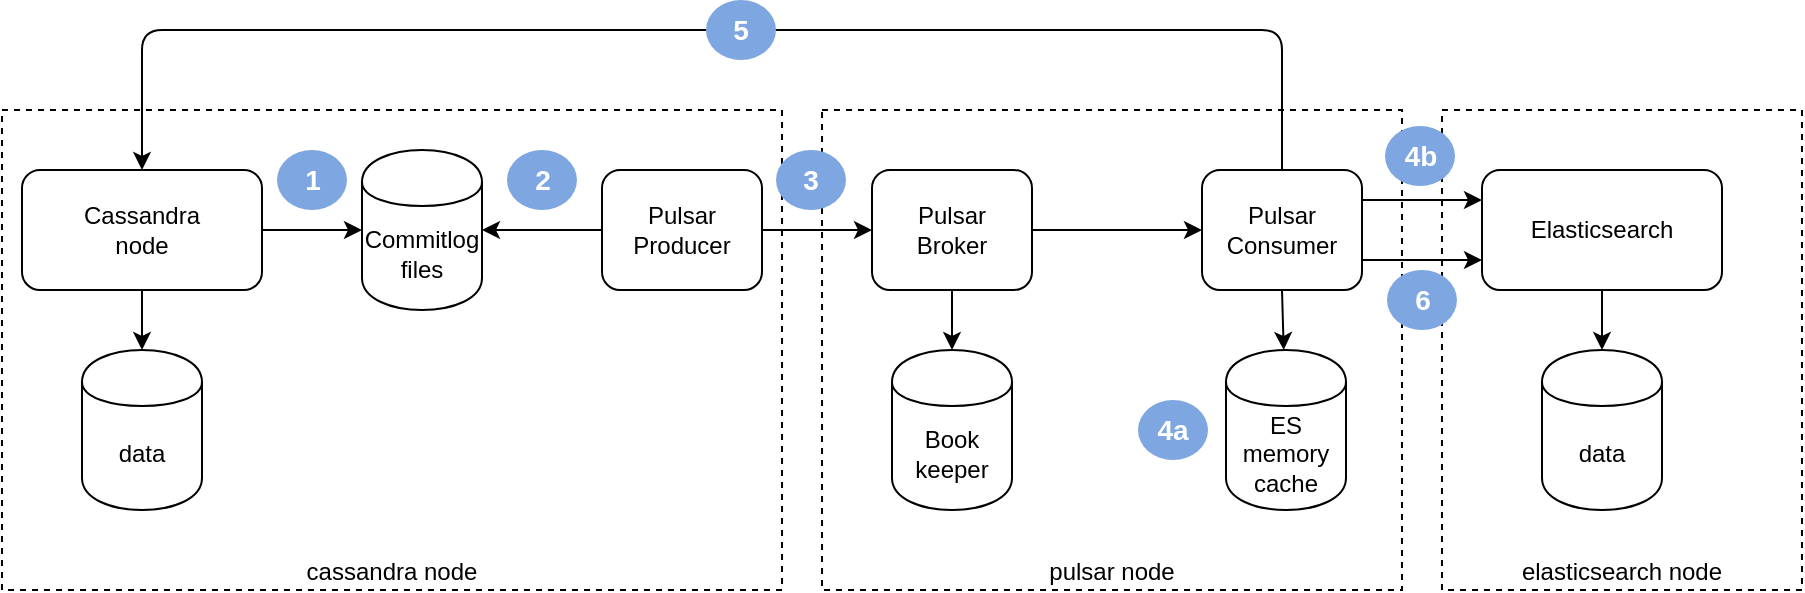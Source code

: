 <mxfile version="12.3.2" type="device" pages="1"><diagram id="8RoYKrttVGDzHe9TQ35s" name="Page-1"><mxGraphModel dx="1106" dy="790" grid="0" gridSize="10" guides="0" tooltips="1" connect="1" arrows="1" fold="1" page="1" pageScale="1" pageWidth="1169" pageHeight="827" math="0" shadow="0"><root><mxCell id="0"/><mxCell id="1" parent="0"/><mxCell id="6J3L-gsidI5SS3-pnTmU-35" value="elasticsearch node" style="rounded=0;whiteSpace=wrap;html=1;fillColor=none;dashed=1;verticalAlign=bottom;" vertex="1" parent="1"><mxGeometry x="820" y="160" width="180" height="240" as="geometry"/></mxCell><mxCell id="6J3L-gsidI5SS3-pnTmU-34" value="pulsar node" style="rounded=0;whiteSpace=wrap;html=1;fillColor=none;dashed=1;verticalAlign=bottom;" vertex="1" parent="1"><mxGeometry x="510" y="160" width="290" height="240" as="geometry"/></mxCell><mxCell id="6J3L-gsidI5SS3-pnTmU-33" value="cassandra node" style="rounded=0;whiteSpace=wrap;html=1;fillColor=none;dashed=1;verticalAlign=bottom;" vertex="1" parent="1"><mxGeometry x="100" y="160" width="390" height="240" as="geometry"/></mxCell><mxCell id="6J3L-gsidI5SS3-pnTmU-10" value="Cassandra&lt;br&gt;node" style="rounded=1;whiteSpace=wrap;html=1;" vertex="1" parent="1"><mxGeometry x="110" y="190" width="120" height="60" as="geometry"/></mxCell><mxCell id="6J3L-gsidI5SS3-pnTmU-11" value="Commitlog&lt;br&gt;files" style="shape=cylinder;whiteSpace=wrap;html=1;boundedLbl=1;backgroundOutline=1;" vertex="1" parent="1"><mxGeometry x="280" y="180" width="60" height="80" as="geometry"/></mxCell><mxCell id="6J3L-gsidI5SS3-pnTmU-12" value="Pulsar Producer" style="rounded=1;whiteSpace=wrap;html=1;" vertex="1" parent="1"><mxGeometry x="400" y="190" width="80" height="60" as="geometry"/></mxCell><mxCell id="6J3L-gsidI5SS3-pnTmU-13" value="Pulsar &lt;br&gt;Broker" style="rounded=1;whiteSpace=wrap;html=1;" vertex="1" parent="1"><mxGeometry x="535" y="190" width="80" height="60" as="geometry"/></mxCell><mxCell id="6J3L-gsidI5SS3-pnTmU-14" value="Pulsar&lt;br&gt;Consumer" style="rounded=1;whiteSpace=wrap;html=1;" vertex="1" parent="1"><mxGeometry x="700" y="190" width="80" height="60" as="geometry"/></mxCell><mxCell id="6J3L-gsidI5SS3-pnTmU-15" value="Elasticsearch" style="rounded=1;whiteSpace=wrap;html=1;" vertex="1" parent="1"><mxGeometry x="840" y="190" width="120" height="60" as="geometry"/></mxCell><mxCell id="6J3L-gsidI5SS3-pnTmU-16" value="Book&lt;br&gt;keeper" style="shape=cylinder;whiteSpace=wrap;html=1;boundedLbl=1;backgroundOutline=1;" vertex="1" parent="1"><mxGeometry x="545" y="280" width="60" height="80" as="geometry"/></mxCell><mxCell id="6J3L-gsidI5SS3-pnTmU-17" value="data" style="shape=cylinder;whiteSpace=wrap;html=1;boundedLbl=1;backgroundOutline=1;" vertex="1" parent="1"><mxGeometry x="870" y="280" width="60" height="80" as="geometry"/></mxCell><mxCell id="6J3L-gsidI5SS3-pnTmU-18" value="data" style="shape=cylinder;whiteSpace=wrap;html=1;boundedLbl=1;backgroundOutline=1;" vertex="1" parent="1"><mxGeometry x="140" y="280" width="60" height="80" as="geometry"/></mxCell><mxCell id="6J3L-gsidI5SS3-pnTmU-19" value="" style="endArrow=classic;html=1;exitX=0.5;exitY=1;exitDx=0;exitDy=0;entryX=0.5;entryY=0;entryDx=0;entryDy=0;" edge="1" parent="1" source="6J3L-gsidI5SS3-pnTmU-10" target="6J3L-gsidI5SS3-pnTmU-18"><mxGeometry width="50" height="50" relative="1" as="geometry"><mxPoint x="210" y="310" as="sourcePoint"/><mxPoint x="260" y="260" as="targetPoint"/></mxGeometry></mxCell><mxCell id="6J3L-gsidI5SS3-pnTmU-20" value="" style="endArrow=classic;html=1;exitX=1;exitY=0.5;exitDx=0;exitDy=0;entryX=0;entryY=0.5;entryDx=0;entryDy=0;" edge="1" parent="1" source="6J3L-gsidI5SS3-pnTmU-10" target="6J3L-gsidI5SS3-pnTmU-11"><mxGeometry width="50" height="50" relative="1" as="geometry"><mxPoint x="180" y="260" as="sourcePoint"/><mxPoint x="180" y="290" as="targetPoint"/></mxGeometry></mxCell><mxCell id="6J3L-gsidI5SS3-pnTmU-22" value="" style="endArrow=classic;html=1;exitX=0;exitY=0.5;exitDx=0;exitDy=0;" edge="1" parent="1" source="6J3L-gsidI5SS3-pnTmU-12" target="6J3L-gsidI5SS3-pnTmU-11"><mxGeometry width="50" height="50" relative="1" as="geometry"><mxPoint x="390" y="350" as="sourcePoint"/><mxPoint x="440" y="300" as="targetPoint"/></mxGeometry></mxCell><mxCell id="6J3L-gsidI5SS3-pnTmU-23" value="" style="endArrow=classic;html=1;exitX=1;exitY=0.5;exitDx=0;exitDy=0;entryX=0;entryY=0.5;entryDx=0;entryDy=0;" edge="1" parent="1" source="6J3L-gsidI5SS3-pnTmU-12" target="6J3L-gsidI5SS3-pnTmU-13"><mxGeometry width="50" height="50" relative="1" as="geometry"><mxPoint x="430" y="330" as="sourcePoint"/><mxPoint x="480" y="280" as="targetPoint"/></mxGeometry></mxCell><mxCell id="6J3L-gsidI5SS3-pnTmU-24" value="" style="endArrow=classic;html=1;exitX=0.5;exitY=1;exitDx=0;exitDy=0;" edge="1" parent="1" source="6J3L-gsidI5SS3-pnTmU-13" target="6J3L-gsidI5SS3-pnTmU-16"><mxGeometry width="50" height="50" relative="1" as="geometry"><mxPoint x="450" y="340" as="sourcePoint"/><mxPoint x="500" y="290" as="targetPoint"/></mxGeometry></mxCell><mxCell id="6J3L-gsidI5SS3-pnTmU-25" value="" style="endArrow=classic;html=1;exitX=1;exitY=0.5;exitDx=0;exitDy=0;entryX=0;entryY=0.5;entryDx=0;entryDy=0;" edge="1" parent="1" source="6J3L-gsidI5SS3-pnTmU-13" target="6J3L-gsidI5SS3-pnTmU-14"><mxGeometry width="50" height="50" relative="1" as="geometry"><mxPoint x="460" y="230" as="sourcePoint"/><mxPoint x="680" y="290" as="targetPoint"/></mxGeometry></mxCell><mxCell id="6J3L-gsidI5SS3-pnTmU-26" value="" style="endArrow=classic;html=1;exitX=1;exitY=0.25;exitDx=0;exitDy=0;entryX=0;entryY=0.25;entryDx=0;entryDy=0;" edge="1" parent="1" source="6J3L-gsidI5SS3-pnTmU-14" target="6J3L-gsidI5SS3-pnTmU-15"><mxGeometry width="50" height="50" relative="1" as="geometry"><mxPoint x="740" y="370" as="sourcePoint"/><mxPoint x="790" y="320" as="targetPoint"/></mxGeometry></mxCell><mxCell id="6J3L-gsidI5SS3-pnTmU-27" value="" style="endArrow=classic;html=1;exitX=0.5;exitY=0;exitDx=0;exitDy=0;entryX=0.5;entryY=0;entryDx=0;entryDy=0;" edge="1" parent="1" source="6J3L-gsidI5SS3-pnTmU-14" target="6J3L-gsidI5SS3-pnTmU-10"><mxGeometry width="50" height="50" relative="1" as="geometry"><mxPoint x="80" y="430" as="sourcePoint"/><mxPoint x="130" y="380" as="targetPoint"/><Array as="points"><mxPoint x="740" y="120"/><mxPoint x="170" y="120"/></Array></mxGeometry></mxCell><mxCell id="6J3L-gsidI5SS3-pnTmU-28" value="" style="endArrow=classic;html=1;exitX=1;exitY=0.75;exitDx=0;exitDy=0;entryX=0;entryY=0.75;entryDx=0;entryDy=0;" edge="1" parent="1" source="6J3L-gsidI5SS3-pnTmU-14" target="6J3L-gsidI5SS3-pnTmU-15"><mxGeometry width="50" height="50" relative="1" as="geometry"><mxPoint x="780" y="360" as="sourcePoint"/><mxPoint x="830" y="310" as="targetPoint"/></mxGeometry></mxCell><mxCell id="6J3L-gsidI5SS3-pnTmU-29" value="ES&lt;br&gt;memory&lt;br&gt;cache" style="shape=cylinder;whiteSpace=wrap;html=1;boundedLbl=1;backgroundOutline=1;" vertex="1" parent="1"><mxGeometry x="712" y="280" width="60" height="80" as="geometry"/></mxCell><mxCell id="6J3L-gsidI5SS3-pnTmU-30" value="" style="endArrow=classic;html=1;exitX=0.5;exitY=1;exitDx=0;exitDy=0;" edge="1" parent="1" source="6J3L-gsidI5SS3-pnTmU-14" target="6J3L-gsidI5SS3-pnTmU-29"><mxGeometry width="50" height="50" relative="1" as="geometry"><mxPoint x="780" y="420" as="sourcePoint"/><mxPoint x="830" y="370" as="targetPoint"/></mxGeometry></mxCell><mxCell id="6J3L-gsidI5SS3-pnTmU-31" value="" style="endArrow=classic;html=1;exitX=0.5;exitY=1;exitDx=0;exitDy=0;entryX=0.5;entryY=0;entryDx=0;entryDy=0;" edge="1" parent="1" source="6J3L-gsidI5SS3-pnTmU-15" target="6J3L-gsidI5SS3-pnTmU-17"><mxGeometry width="50" height="50" relative="1" as="geometry"><mxPoint x="830" y="420" as="sourcePoint"/><mxPoint x="880" y="370" as="targetPoint"/></mxGeometry></mxCell><mxCell id="6J3L-gsidI5SS3-pnTmU-36" value="1" style="ellipse;whiteSpace=wrap;html=1;dashed=1;fillColor=#7EA6E0;strokeColor=none;fontColor=#FFFFFF;fontStyle=1;fontSize=14;verticalAlign=middle;align=center;" vertex="1" parent="1"><mxGeometry x="237.5" y="180" width="35" height="30" as="geometry"/></mxCell><mxCell id="6J3L-gsidI5SS3-pnTmU-37" value="2" style="ellipse;whiteSpace=wrap;html=1;dashed=1;fillColor=#7EA6E0;strokeColor=none;fontColor=#FFFFFF;fontStyle=1;fontSize=14;verticalAlign=middle;align=center;" vertex="1" parent="1"><mxGeometry x="352.5" y="180" width="35" height="30" as="geometry"/></mxCell><mxCell id="6J3L-gsidI5SS3-pnTmU-38" value="3" style="ellipse;whiteSpace=wrap;html=1;dashed=1;fillColor=#7EA6E0;strokeColor=none;fontColor=#FFFFFF;fontStyle=1;fontSize=14;verticalAlign=middle;align=center;" vertex="1" parent="1"><mxGeometry x="487" y="180" width="35" height="30" as="geometry"/></mxCell><mxCell id="6J3L-gsidI5SS3-pnTmU-40" value="4a" style="ellipse;whiteSpace=wrap;html=1;dashed=1;fillColor=#7EA6E0;strokeColor=none;fontColor=#FFFFFF;fontStyle=1;fontSize=14;verticalAlign=middle;align=center;" vertex="1" parent="1"><mxGeometry x="668" y="305" width="35" height="30" as="geometry"/></mxCell><mxCell id="6J3L-gsidI5SS3-pnTmU-43" value="4b" style="ellipse;whiteSpace=wrap;html=1;dashed=1;fillColor=#7EA6E0;strokeColor=none;fontColor=#FFFFFF;fontStyle=1;fontSize=14;verticalAlign=middle;align=center;" vertex="1" parent="1"><mxGeometry x="791.5" y="168" width="35" height="30" as="geometry"/></mxCell><mxCell id="6J3L-gsidI5SS3-pnTmU-44" value="5" style="ellipse;whiteSpace=wrap;html=1;dashed=1;fillColor=#7EA6E0;strokeColor=none;fontColor=#FFFFFF;fontStyle=1;fontSize=14;verticalAlign=middle;align=center;" vertex="1" parent="1"><mxGeometry x="452" y="105" width="35" height="30" as="geometry"/></mxCell><mxCell id="6J3L-gsidI5SS3-pnTmU-46" value="6" style="ellipse;whiteSpace=wrap;html=1;dashed=1;fillColor=#7EA6E0;strokeColor=none;fontColor=#FFFFFF;fontStyle=1;fontSize=14;verticalAlign=middle;align=center;" vertex="1" parent="1"><mxGeometry x="792.5" y="240" width="35" height="30" as="geometry"/></mxCell></root></mxGraphModel></diagram></mxfile>